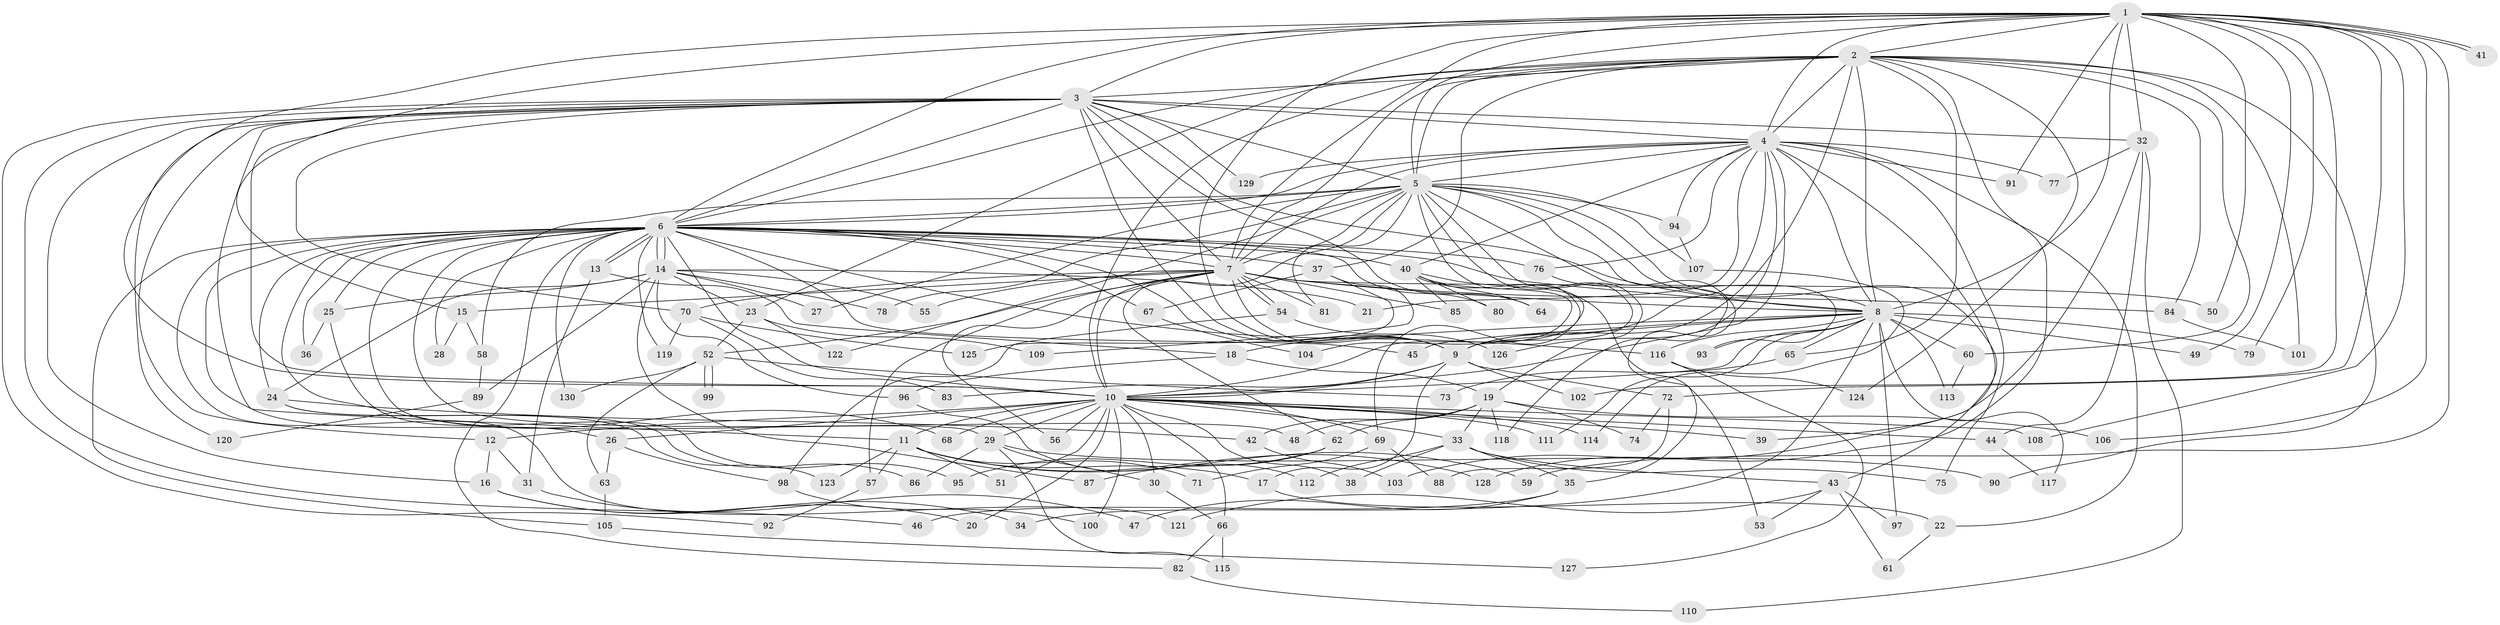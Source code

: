 // Generated by graph-tools (version 1.1) at 2025/01/03/09/25 03:01:29]
// undirected, 130 vertices, 285 edges
graph export_dot {
graph [start="1"]
  node [color=gray90,style=filled];
  1;
  2;
  3;
  4;
  5;
  6;
  7;
  8;
  9;
  10;
  11;
  12;
  13;
  14;
  15;
  16;
  17;
  18;
  19;
  20;
  21;
  22;
  23;
  24;
  25;
  26;
  27;
  28;
  29;
  30;
  31;
  32;
  33;
  34;
  35;
  36;
  37;
  38;
  39;
  40;
  41;
  42;
  43;
  44;
  45;
  46;
  47;
  48;
  49;
  50;
  51;
  52;
  53;
  54;
  55;
  56;
  57;
  58;
  59;
  60;
  61;
  62;
  63;
  64;
  65;
  66;
  67;
  68;
  69;
  70;
  71;
  72;
  73;
  74;
  75;
  76;
  77;
  78;
  79;
  80;
  81;
  82;
  83;
  84;
  85;
  86;
  87;
  88;
  89;
  90;
  91;
  92;
  93;
  94;
  95;
  96;
  97;
  98;
  99;
  100;
  101;
  102;
  103;
  104;
  105;
  106;
  107;
  108;
  109;
  110;
  111;
  112;
  113;
  114;
  115;
  116;
  117;
  118;
  119;
  120;
  121;
  122;
  123;
  124;
  125;
  126;
  127;
  128;
  129;
  130;
  1 -- 2;
  1 -- 3;
  1 -- 4;
  1 -- 5;
  1 -- 6;
  1 -- 7;
  1 -- 8;
  1 -- 9;
  1 -- 10;
  1 -- 15;
  1 -- 32;
  1 -- 41;
  1 -- 41;
  1 -- 49;
  1 -- 50;
  1 -- 59;
  1 -- 72;
  1 -- 79;
  1 -- 91;
  1 -- 102;
  1 -- 106;
  1 -- 108;
  2 -- 3;
  2 -- 4;
  2 -- 5;
  2 -- 6;
  2 -- 7;
  2 -- 8;
  2 -- 9;
  2 -- 10;
  2 -- 23;
  2 -- 37;
  2 -- 60;
  2 -- 65;
  2 -- 84;
  2 -- 90;
  2 -- 101;
  2 -- 124;
  2 -- 128;
  3 -- 4;
  3 -- 5;
  3 -- 6;
  3 -- 7;
  3 -- 8;
  3 -- 9;
  3 -- 10;
  3 -- 11;
  3 -- 12;
  3 -- 16;
  3 -- 32;
  3 -- 46;
  3 -- 64;
  3 -- 70;
  3 -- 92;
  3 -- 120;
  3 -- 129;
  4 -- 5;
  4 -- 6;
  4 -- 7;
  4 -- 8;
  4 -- 9;
  4 -- 10;
  4 -- 21;
  4 -- 22;
  4 -- 40;
  4 -- 75;
  4 -- 76;
  4 -- 77;
  4 -- 91;
  4 -- 94;
  4 -- 103;
  4 -- 126;
  4 -- 129;
  5 -- 6;
  5 -- 7;
  5 -- 8;
  5 -- 9;
  5 -- 10;
  5 -- 19;
  5 -- 27;
  5 -- 35;
  5 -- 43;
  5 -- 58;
  5 -- 62;
  5 -- 78;
  5 -- 81;
  5 -- 93;
  5 -- 94;
  5 -- 107;
  5 -- 122;
  6 -- 7;
  6 -- 8;
  6 -- 9;
  6 -- 10;
  6 -- 13;
  6 -- 13;
  6 -- 14;
  6 -- 14;
  6 -- 24;
  6 -- 25;
  6 -- 26;
  6 -- 28;
  6 -- 29;
  6 -- 36;
  6 -- 37;
  6 -- 40;
  6 -- 45;
  6 -- 48;
  6 -- 67;
  6 -- 68;
  6 -- 76;
  6 -- 80;
  6 -- 82;
  6 -- 105;
  6 -- 116;
  6 -- 119;
  6 -- 121;
  6 -- 130;
  7 -- 8;
  7 -- 9;
  7 -- 10;
  7 -- 15;
  7 -- 50;
  7 -- 52;
  7 -- 54;
  7 -- 54;
  7 -- 55;
  7 -- 56;
  7 -- 57;
  7 -- 70;
  7 -- 81;
  7 -- 84;
  7 -- 85;
  8 -- 9;
  8 -- 10;
  8 -- 18;
  8 -- 34;
  8 -- 45;
  8 -- 49;
  8 -- 60;
  8 -- 65;
  8 -- 79;
  8 -- 93;
  8 -- 97;
  8 -- 111;
  8 -- 113;
  8 -- 116;
  8 -- 117;
  9 -- 10;
  9 -- 17;
  9 -- 72;
  9 -- 83;
  9 -- 102;
  10 -- 11;
  10 -- 12;
  10 -- 20;
  10 -- 26;
  10 -- 29;
  10 -- 30;
  10 -- 33;
  10 -- 38;
  10 -- 39;
  10 -- 44;
  10 -- 51;
  10 -- 56;
  10 -- 66;
  10 -- 68;
  10 -- 69;
  10 -- 100;
  10 -- 108;
  10 -- 111;
  10 -- 114;
  11 -- 17;
  11 -- 51;
  11 -- 57;
  11 -- 59;
  11 -- 71;
  11 -- 123;
  11 -- 128;
  12 -- 16;
  12 -- 31;
  13 -- 18;
  13 -- 31;
  14 -- 21;
  14 -- 23;
  14 -- 24;
  14 -- 25;
  14 -- 27;
  14 -- 55;
  14 -- 78;
  14 -- 87;
  14 -- 89;
  14 -- 96;
  15 -- 28;
  15 -- 58;
  16 -- 20;
  16 -- 34;
  17 -- 22;
  18 -- 19;
  18 -- 96;
  19 -- 33;
  19 -- 42;
  19 -- 48;
  19 -- 62;
  19 -- 74;
  19 -- 106;
  19 -- 118;
  22 -- 61;
  23 -- 52;
  23 -- 109;
  23 -- 122;
  24 -- 42;
  24 -- 86;
  24 -- 123;
  25 -- 36;
  25 -- 95;
  26 -- 63;
  26 -- 98;
  29 -- 30;
  29 -- 86;
  29 -- 90;
  29 -- 115;
  30 -- 66;
  31 -- 47;
  32 -- 39;
  32 -- 44;
  32 -- 77;
  32 -- 110;
  33 -- 35;
  33 -- 38;
  33 -- 43;
  33 -- 75;
  33 -- 112;
  35 -- 46;
  35 -- 47;
  37 -- 67;
  37 -- 109;
  37 -- 125;
  40 -- 53;
  40 -- 64;
  40 -- 69;
  40 -- 80;
  40 -- 85;
  40 -- 104;
  42 -- 103;
  43 -- 53;
  43 -- 61;
  43 -- 97;
  43 -- 121;
  44 -- 117;
  52 -- 63;
  52 -- 73;
  52 -- 99;
  52 -- 99;
  52 -- 130;
  54 -- 98;
  54 -- 126;
  57 -- 92;
  58 -- 89;
  60 -- 113;
  62 -- 87;
  62 -- 95;
  63 -- 105;
  65 -- 73;
  66 -- 82;
  66 -- 115;
  67 -- 104;
  69 -- 71;
  69 -- 88;
  70 -- 83;
  70 -- 119;
  70 -- 125;
  72 -- 74;
  72 -- 88;
  76 -- 118;
  82 -- 110;
  84 -- 101;
  89 -- 120;
  94 -- 107;
  96 -- 112;
  98 -- 100;
  105 -- 127;
  107 -- 114;
  116 -- 124;
  116 -- 127;
}
